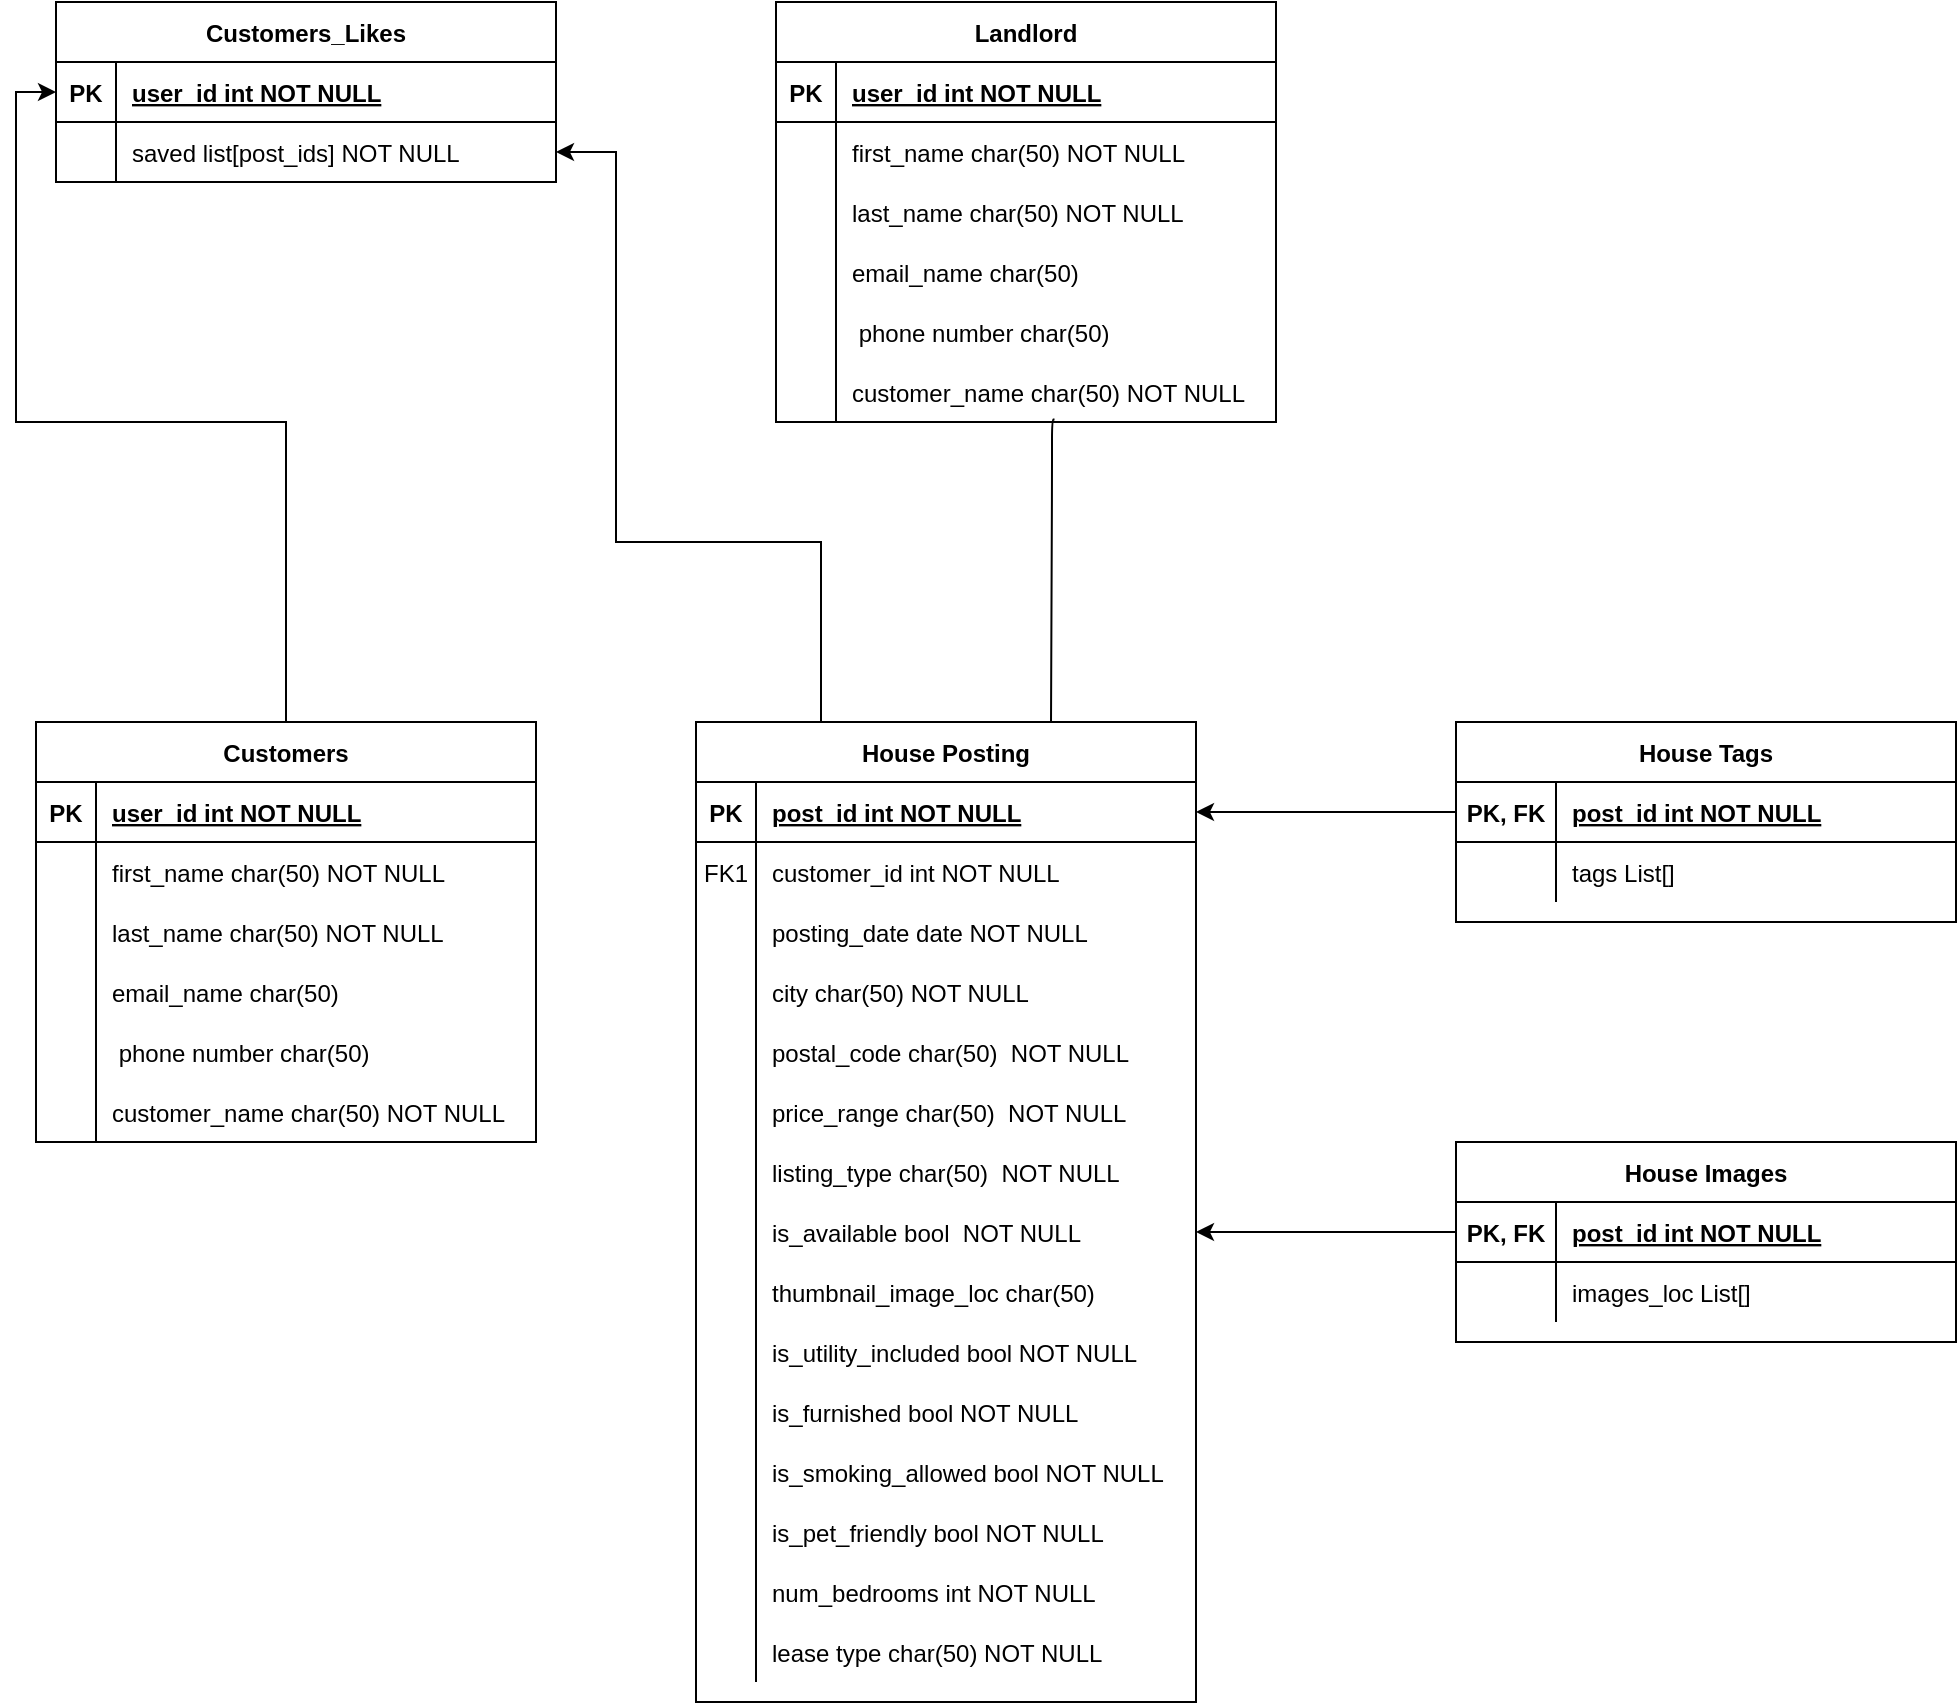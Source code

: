 <mxfile version="23.0.2" type="github">
  <diagram name="Page-1" id="91Y762dhvRGXg6q_JU9T">
    <mxGraphModel dx="1050" dy="1722" grid="1" gridSize="10" guides="1" tooltips="1" connect="1" arrows="1" fold="1" page="1" pageScale="1" pageWidth="850" pageHeight="1100" math="0" shadow="0">
      <root>
        <mxCell id="0" />
        <mxCell id="1" parent="0" />
        <mxCell id="30xt69puY0wJBFLztkAA-1" value="" style="endArrow=none;startArrow=none;endFill=0;startFill=0;exitX=0.557;exitY=0.96;exitDx=0;exitDy=0;exitPerimeter=0;entryX=0.71;entryY=0.003;entryDx=0;entryDy=0;entryPerimeter=0;edgeStyle=orthogonalEdgeStyle;" edge="1" parent="1" source="30xt69puY0wJBFLztkAA-85" target="30xt69puY0wJBFLztkAA-3">
          <mxGeometry width="100" height="100" relative="1" as="geometry">
            <mxPoint x="340" y="720" as="sourcePoint" />
            <mxPoint x="440" y="620" as="targetPoint" />
            <Array as="points">
              <mxPoint x="628" y="-1" />
              <mxPoint x="628" y="60" />
            </Array>
          </mxGeometry>
        </mxCell>
        <mxCell id="30xt69puY0wJBFLztkAA-2" style="edgeStyle=orthogonalEdgeStyle;rounded=0;orthogonalLoop=1;jettySize=auto;html=1;exitX=0.25;exitY=0;exitDx=0;exitDy=0;" edge="1" parent="1" source="30xt69puY0wJBFLztkAA-3" target="30xt69puY0wJBFLztkAA-108">
          <mxGeometry relative="1" as="geometry">
            <Array as="points">
              <mxPoint x="513" y="30" />
              <mxPoint x="410" y="30" />
              <mxPoint x="410" y="-165" />
            </Array>
          </mxGeometry>
        </mxCell>
        <mxCell id="30xt69puY0wJBFLztkAA-3" value="House Posting" style="shape=table;startSize=30;container=1;collapsible=1;childLayout=tableLayout;fixedRows=1;rowLines=0;fontStyle=1;align=center;resizeLast=1;" vertex="1" parent="1">
          <mxGeometry x="450" y="120" width="250" height="490" as="geometry" />
        </mxCell>
        <mxCell id="30xt69puY0wJBFLztkAA-4" value="" style="shape=partialRectangle;collapsible=0;dropTarget=0;pointerEvents=0;fillColor=none;points=[[0,0.5],[1,0.5]];portConstraint=eastwest;top=0;left=0;right=0;bottom=1;" vertex="1" parent="30xt69puY0wJBFLztkAA-3">
          <mxGeometry y="30" width="250" height="30" as="geometry" />
        </mxCell>
        <mxCell id="30xt69puY0wJBFLztkAA-5" value="PK" style="shape=partialRectangle;overflow=hidden;connectable=0;fillColor=none;top=0;left=0;bottom=0;right=0;fontStyle=1;" vertex="1" parent="30xt69puY0wJBFLztkAA-4">
          <mxGeometry width="30" height="30" as="geometry">
            <mxRectangle width="30" height="30" as="alternateBounds" />
          </mxGeometry>
        </mxCell>
        <mxCell id="30xt69puY0wJBFLztkAA-6" value="post_id int NOT NULL " style="shape=partialRectangle;overflow=hidden;connectable=0;fillColor=none;top=0;left=0;bottom=0;right=0;align=left;spacingLeft=6;fontStyle=5;" vertex="1" parent="30xt69puY0wJBFLztkAA-4">
          <mxGeometry x="30" width="220" height="30" as="geometry">
            <mxRectangle width="220" height="30" as="alternateBounds" />
          </mxGeometry>
        </mxCell>
        <mxCell id="30xt69puY0wJBFLztkAA-7" value="" style="shape=partialRectangle;collapsible=0;dropTarget=0;pointerEvents=0;fillColor=none;points=[[0,0.5],[1,0.5]];portConstraint=eastwest;top=0;left=0;right=0;bottom=0;" vertex="1" parent="30xt69puY0wJBFLztkAA-3">
          <mxGeometry y="60" width="250" height="30" as="geometry" />
        </mxCell>
        <mxCell id="30xt69puY0wJBFLztkAA-8" value="FK1" style="shape=partialRectangle;overflow=hidden;connectable=0;fillColor=none;top=0;left=0;bottom=0;right=0;" vertex="1" parent="30xt69puY0wJBFLztkAA-7">
          <mxGeometry width="30" height="30" as="geometry">
            <mxRectangle width="30" height="30" as="alternateBounds" />
          </mxGeometry>
        </mxCell>
        <mxCell id="30xt69puY0wJBFLztkAA-9" value="customer_id int NOT NULL" style="shape=partialRectangle;overflow=hidden;connectable=0;fillColor=none;top=0;left=0;bottom=0;right=0;align=left;spacingLeft=6;" vertex="1" parent="30xt69puY0wJBFLztkAA-7">
          <mxGeometry x="30" width="220" height="30" as="geometry">
            <mxRectangle width="220" height="30" as="alternateBounds" />
          </mxGeometry>
        </mxCell>
        <mxCell id="30xt69puY0wJBFLztkAA-10" value="" style="shape=partialRectangle;collapsible=0;dropTarget=0;pointerEvents=0;fillColor=none;points=[[0,0.5],[1,0.5]];portConstraint=eastwest;top=0;left=0;right=0;bottom=0;" vertex="1" parent="30xt69puY0wJBFLztkAA-3">
          <mxGeometry y="90" width="250" height="30" as="geometry" />
        </mxCell>
        <mxCell id="30xt69puY0wJBFLztkAA-11" value="" style="shape=partialRectangle;overflow=hidden;connectable=0;fillColor=none;top=0;left=0;bottom=0;right=0;" vertex="1" parent="30xt69puY0wJBFLztkAA-10">
          <mxGeometry width="30" height="30" as="geometry">
            <mxRectangle width="30" height="30" as="alternateBounds" />
          </mxGeometry>
        </mxCell>
        <mxCell id="30xt69puY0wJBFLztkAA-12" value="posting_date date NOT NULL" style="shape=partialRectangle;overflow=hidden;connectable=0;fillColor=none;top=0;left=0;bottom=0;right=0;align=left;spacingLeft=6;" vertex="1" parent="30xt69puY0wJBFLztkAA-10">
          <mxGeometry x="30" width="220" height="30" as="geometry">
            <mxRectangle width="220" height="30" as="alternateBounds" />
          </mxGeometry>
        </mxCell>
        <mxCell id="30xt69puY0wJBFLztkAA-13" value="" style="shape=partialRectangle;collapsible=0;dropTarget=0;pointerEvents=0;fillColor=none;points=[[0,0.5],[1,0.5]];portConstraint=eastwest;top=0;left=0;right=0;bottom=0;" vertex="1" parent="30xt69puY0wJBFLztkAA-3">
          <mxGeometry y="120" width="250" height="30" as="geometry" />
        </mxCell>
        <mxCell id="30xt69puY0wJBFLztkAA-14" value="" style="shape=partialRectangle;overflow=hidden;connectable=0;fillColor=none;top=0;left=0;bottom=0;right=0;" vertex="1" parent="30xt69puY0wJBFLztkAA-13">
          <mxGeometry width="30" height="30" as="geometry">
            <mxRectangle width="30" height="30" as="alternateBounds" />
          </mxGeometry>
        </mxCell>
        <mxCell id="30xt69puY0wJBFLztkAA-15" value="city char(50) NOT NULL" style="shape=partialRectangle;overflow=hidden;connectable=0;fillColor=none;top=0;left=0;bottom=0;right=0;align=left;spacingLeft=6;" vertex="1" parent="30xt69puY0wJBFLztkAA-13">
          <mxGeometry x="30" width="220" height="30" as="geometry">
            <mxRectangle width="220" height="30" as="alternateBounds" />
          </mxGeometry>
        </mxCell>
        <mxCell id="30xt69puY0wJBFLztkAA-16" value="" style="shape=partialRectangle;collapsible=0;dropTarget=0;pointerEvents=0;fillColor=none;points=[[0,0.5],[1,0.5]];portConstraint=eastwest;top=0;left=0;right=0;bottom=0;" vertex="1" parent="30xt69puY0wJBFLztkAA-3">
          <mxGeometry y="150" width="250" height="30" as="geometry" />
        </mxCell>
        <mxCell id="30xt69puY0wJBFLztkAA-17" value="" style="shape=partialRectangle;overflow=hidden;connectable=0;fillColor=none;top=0;left=0;bottom=0;right=0;" vertex="1" parent="30xt69puY0wJBFLztkAA-16">
          <mxGeometry width="30" height="30" as="geometry">
            <mxRectangle width="30" height="30" as="alternateBounds" />
          </mxGeometry>
        </mxCell>
        <mxCell id="30xt69puY0wJBFLztkAA-18" value="postal_code char(50)  NOT NULL" style="shape=partialRectangle;overflow=hidden;connectable=0;fillColor=none;top=0;left=0;bottom=0;right=0;align=left;spacingLeft=6;" vertex="1" parent="30xt69puY0wJBFLztkAA-16">
          <mxGeometry x="30" width="220" height="30" as="geometry">
            <mxRectangle width="220" height="30" as="alternateBounds" />
          </mxGeometry>
        </mxCell>
        <mxCell id="30xt69puY0wJBFLztkAA-19" value="" style="shape=partialRectangle;collapsible=0;dropTarget=0;pointerEvents=0;fillColor=none;points=[[0,0.5],[1,0.5]];portConstraint=eastwest;top=0;left=0;right=0;bottom=0;" vertex="1" parent="30xt69puY0wJBFLztkAA-3">
          <mxGeometry y="180" width="250" height="30" as="geometry" />
        </mxCell>
        <mxCell id="30xt69puY0wJBFLztkAA-20" value="" style="shape=partialRectangle;overflow=hidden;connectable=0;fillColor=none;top=0;left=0;bottom=0;right=0;" vertex="1" parent="30xt69puY0wJBFLztkAA-19">
          <mxGeometry width="30" height="30" as="geometry">
            <mxRectangle width="30" height="30" as="alternateBounds" />
          </mxGeometry>
        </mxCell>
        <mxCell id="30xt69puY0wJBFLztkAA-21" value="price_range char(50)  NOT NULL" style="shape=partialRectangle;overflow=hidden;connectable=0;fillColor=none;top=0;left=0;bottom=0;right=0;align=left;spacingLeft=6;" vertex="1" parent="30xt69puY0wJBFLztkAA-19">
          <mxGeometry x="30" width="220" height="30" as="geometry">
            <mxRectangle width="220" height="30" as="alternateBounds" />
          </mxGeometry>
        </mxCell>
        <mxCell id="30xt69puY0wJBFLztkAA-22" value="" style="shape=partialRectangle;collapsible=0;dropTarget=0;pointerEvents=0;fillColor=none;points=[[0,0.5],[1,0.5]];portConstraint=eastwest;top=0;left=0;right=0;bottom=0;" vertex="1" parent="30xt69puY0wJBFLztkAA-3">
          <mxGeometry y="210" width="250" height="30" as="geometry" />
        </mxCell>
        <mxCell id="30xt69puY0wJBFLztkAA-23" value="" style="shape=partialRectangle;overflow=hidden;connectable=0;fillColor=none;top=0;left=0;bottom=0;right=0;" vertex="1" parent="30xt69puY0wJBFLztkAA-22">
          <mxGeometry width="30" height="30" as="geometry">
            <mxRectangle width="30" height="30" as="alternateBounds" />
          </mxGeometry>
        </mxCell>
        <mxCell id="30xt69puY0wJBFLztkAA-24" value="listing_type char(50)  NOT NULL" style="shape=partialRectangle;overflow=hidden;connectable=0;fillColor=none;top=0;left=0;bottom=0;right=0;align=left;spacingLeft=6;" vertex="1" parent="30xt69puY0wJBFLztkAA-22">
          <mxGeometry x="30" width="220" height="30" as="geometry">
            <mxRectangle width="220" height="30" as="alternateBounds" />
          </mxGeometry>
        </mxCell>
        <mxCell id="30xt69puY0wJBFLztkAA-25" value="" style="shape=partialRectangle;collapsible=0;dropTarget=0;pointerEvents=0;fillColor=none;points=[[0,0.5],[1,0.5]];portConstraint=eastwest;top=0;left=0;right=0;bottom=0;" vertex="1" parent="30xt69puY0wJBFLztkAA-3">
          <mxGeometry y="240" width="250" height="30" as="geometry" />
        </mxCell>
        <mxCell id="30xt69puY0wJBFLztkAA-26" value="" style="shape=partialRectangle;overflow=hidden;connectable=0;fillColor=none;top=0;left=0;bottom=0;right=0;" vertex="1" parent="30xt69puY0wJBFLztkAA-25">
          <mxGeometry width="30" height="30" as="geometry">
            <mxRectangle width="30" height="30" as="alternateBounds" />
          </mxGeometry>
        </mxCell>
        <mxCell id="30xt69puY0wJBFLztkAA-27" value="is_available bool  NOT NULL" style="shape=partialRectangle;overflow=hidden;connectable=0;fillColor=none;top=0;left=0;bottom=0;right=0;align=left;spacingLeft=6;" vertex="1" parent="30xt69puY0wJBFLztkAA-25">
          <mxGeometry x="30" width="220" height="30" as="geometry">
            <mxRectangle width="220" height="30" as="alternateBounds" />
          </mxGeometry>
        </mxCell>
        <mxCell id="30xt69puY0wJBFLztkAA-28" value="" style="shape=partialRectangle;collapsible=0;dropTarget=0;pointerEvents=0;fillColor=none;points=[[0,0.5],[1,0.5]];portConstraint=eastwest;top=0;left=0;right=0;bottom=0;" vertex="1" parent="30xt69puY0wJBFLztkAA-3">
          <mxGeometry y="270" width="250" height="30" as="geometry" />
        </mxCell>
        <mxCell id="30xt69puY0wJBFLztkAA-29" value="" style="shape=partialRectangle;overflow=hidden;connectable=0;fillColor=none;top=0;left=0;bottom=0;right=0;" vertex="1" parent="30xt69puY0wJBFLztkAA-28">
          <mxGeometry width="30" height="30" as="geometry">
            <mxRectangle width="30" height="30" as="alternateBounds" />
          </mxGeometry>
        </mxCell>
        <mxCell id="30xt69puY0wJBFLztkAA-30" value="thumbnail_image_loc char(50) " style="shape=partialRectangle;overflow=hidden;connectable=0;fillColor=none;top=0;left=0;bottom=0;right=0;align=left;spacingLeft=6;" vertex="1" parent="30xt69puY0wJBFLztkAA-28">
          <mxGeometry x="30" width="220" height="30" as="geometry">
            <mxRectangle width="220" height="30" as="alternateBounds" />
          </mxGeometry>
        </mxCell>
        <mxCell id="30xt69puY0wJBFLztkAA-31" value="" style="shape=partialRectangle;collapsible=0;dropTarget=0;pointerEvents=0;fillColor=none;points=[[0,0.5],[1,0.5]];portConstraint=eastwest;top=0;left=0;right=0;bottom=0;" vertex="1" parent="30xt69puY0wJBFLztkAA-3">
          <mxGeometry y="300" width="250" height="30" as="geometry" />
        </mxCell>
        <mxCell id="30xt69puY0wJBFLztkAA-32" value="" style="shape=partialRectangle;overflow=hidden;connectable=0;fillColor=none;top=0;left=0;bottom=0;right=0;" vertex="1" parent="30xt69puY0wJBFLztkAA-31">
          <mxGeometry width="30" height="30" as="geometry">
            <mxRectangle width="30" height="30" as="alternateBounds" />
          </mxGeometry>
        </mxCell>
        <mxCell id="30xt69puY0wJBFLztkAA-33" value="is_utility_included bool NOT NULL" style="shape=partialRectangle;overflow=hidden;connectable=0;fillColor=none;top=0;left=0;bottom=0;right=0;align=left;spacingLeft=6;" vertex="1" parent="30xt69puY0wJBFLztkAA-31">
          <mxGeometry x="30" width="220" height="30" as="geometry">
            <mxRectangle width="220" height="30" as="alternateBounds" />
          </mxGeometry>
        </mxCell>
        <mxCell id="30xt69puY0wJBFLztkAA-34" value="" style="shape=partialRectangle;collapsible=0;dropTarget=0;pointerEvents=0;fillColor=none;points=[[0,0.5],[1,0.5]];portConstraint=eastwest;top=0;left=0;right=0;bottom=0;" vertex="1" parent="30xt69puY0wJBFLztkAA-3">
          <mxGeometry y="330" width="250" height="30" as="geometry" />
        </mxCell>
        <mxCell id="30xt69puY0wJBFLztkAA-35" value="" style="shape=partialRectangle;overflow=hidden;connectable=0;fillColor=none;top=0;left=0;bottom=0;right=0;" vertex="1" parent="30xt69puY0wJBFLztkAA-34">
          <mxGeometry width="30" height="30" as="geometry">
            <mxRectangle width="30" height="30" as="alternateBounds" />
          </mxGeometry>
        </mxCell>
        <mxCell id="30xt69puY0wJBFLztkAA-36" value="is_furnished bool NOT NULL" style="shape=partialRectangle;overflow=hidden;connectable=0;fillColor=none;top=0;left=0;bottom=0;right=0;align=left;spacingLeft=6;" vertex="1" parent="30xt69puY0wJBFLztkAA-34">
          <mxGeometry x="30" width="220" height="30" as="geometry">
            <mxRectangle width="220" height="30" as="alternateBounds" />
          </mxGeometry>
        </mxCell>
        <mxCell id="30xt69puY0wJBFLztkAA-37" value="" style="shape=partialRectangle;collapsible=0;dropTarget=0;pointerEvents=0;fillColor=none;points=[[0,0.5],[1,0.5]];portConstraint=eastwest;top=0;left=0;right=0;bottom=0;" vertex="1" parent="30xt69puY0wJBFLztkAA-3">
          <mxGeometry y="360" width="250" height="30" as="geometry" />
        </mxCell>
        <mxCell id="30xt69puY0wJBFLztkAA-38" value="" style="shape=partialRectangle;overflow=hidden;connectable=0;fillColor=none;top=0;left=0;bottom=0;right=0;" vertex="1" parent="30xt69puY0wJBFLztkAA-37">
          <mxGeometry width="30" height="30" as="geometry">
            <mxRectangle width="30" height="30" as="alternateBounds" />
          </mxGeometry>
        </mxCell>
        <mxCell id="30xt69puY0wJBFLztkAA-39" value="is_smoking_allowed bool NOT NULL" style="shape=partialRectangle;overflow=hidden;connectable=0;fillColor=none;top=0;left=0;bottom=0;right=0;align=left;spacingLeft=6;" vertex="1" parent="30xt69puY0wJBFLztkAA-37">
          <mxGeometry x="30" width="220" height="30" as="geometry">
            <mxRectangle width="220" height="30" as="alternateBounds" />
          </mxGeometry>
        </mxCell>
        <mxCell id="30xt69puY0wJBFLztkAA-40" value="" style="shape=partialRectangle;collapsible=0;dropTarget=0;pointerEvents=0;fillColor=none;points=[[0,0.5],[1,0.5]];portConstraint=eastwest;top=0;left=0;right=0;bottom=0;" vertex="1" parent="30xt69puY0wJBFLztkAA-3">
          <mxGeometry y="390" width="250" height="30" as="geometry" />
        </mxCell>
        <mxCell id="30xt69puY0wJBFLztkAA-41" value="" style="shape=partialRectangle;overflow=hidden;connectable=0;fillColor=none;top=0;left=0;bottom=0;right=0;" vertex="1" parent="30xt69puY0wJBFLztkAA-40">
          <mxGeometry width="30" height="30" as="geometry">
            <mxRectangle width="30" height="30" as="alternateBounds" />
          </mxGeometry>
        </mxCell>
        <mxCell id="30xt69puY0wJBFLztkAA-42" value="is_pet_friendly bool NOT NULL" style="shape=partialRectangle;overflow=hidden;connectable=0;fillColor=none;top=0;left=0;bottom=0;right=0;align=left;spacingLeft=6;" vertex="1" parent="30xt69puY0wJBFLztkAA-40">
          <mxGeometry x="30" width="220" height="30" as="geometry">
            <mxRectangle width="220" height="30" as="alternateBounds" />
          </mxGeometry>
        </mxCell>
        <mxCell id="30xt69puY0wJBFLztkAA-43" value="" style="shape=partialRectangle;collapsible=0;dropTarget=0;pointerEvents=0;fillColor=none;points=[[0,0.5],[1,0.5]];portConstraint=eastwest;top=0;left=0;right=0;bottom=0;" vertex="1" parent="30xt69puY0wJBFLztkAA-3">
          <mxGeometry y="420" width="250" height="30" as="geometry" />
        </mxCell>
        <mxCell id="30xt69puY0wJBFLztkAA-44" value="" style="shape=partialRectangle;overflow=hidden;connectable=0;fillColor=none;top=0;left=0;bottom=0;right=0;" vertex="1" parent="30xt69puY0wJBFLztkAA-43">
          <mxGeometry width="30" height="30" as="geometry">
            <mxRectangle width="30" height="30" as="alternateBounds" />
          </mxGeometry>
        </mxCell>
        <mxCell id="30xt69puY0wJBFLztkAA-45" value="num_bedrooms int NOT NULL" style="shape=partialRectangle;overflow=hidden;connectable=0;fillColor=none;top=0;left=0;bottom=0;right=0;align=left;spacingLeft=6;" vertex="1" parent="30xt69puY0wJBFLztkAA-43">
          <mxGeometry x="30" width="220" height="30" as="geometry">
            <mxRectangle width="220" height="30" as="alternateBounds" />
          </mxGeometry>
        </mxCell>
        <mxCell id="30xt69puY0wJBFLztkAA-46" value="" style="shape=partialRectangle;collapsible=0;dropTarget=0;pointerEvents=0;fillColor=none;points=[[0,0.5],[1,0.5]];portConstraint=eastwest;top=0;left=0;right=0;bottom=0;" vertex="1" parent="30xt69puY0wJBFLztkAA-3">
          <mxGeometry y="450" width="250" height="30" as="geometry" />
        </mxCell>
        <mxCell id="30xt69puY0wJBFLztkAA-47" value="" style="shape=partialRectangle;overflow=hidden;connectable=0;fillColor=none;top=0;left=0;bottom=0;right=0;" vertex="1" parent="30xt69puY0wJBFLztkAA-46">
          <mxGeometry width="30" height="30" as="geometry">
            <mxRectangle width="30" height="30" as="alternateBounds" />
          </mxGeometry>
        </mxCell>
        <mxCell id="30xt69puY0wJBFLztkAA-48" value="lease type char(50) NOT NULL" style="shape=partialRectangle;overflow=hidden;connectable=0;fillColor=none;top=0;left=0;bottom=0;right=0;align=left;spacingLeft=6;" vertex="1" parent="30xt69puY0wJBFLztkAA-46">
          <mxGeometry x="30" width="220" height="30" as="geometry">
            <mxRectangle width="220" height="30" as="alternateBounds" />
          </mxGeometry>
        </mxCell>
        <mxCell id="30xt69puY0wJBFLztkAA-49" style="edgeStyle=orthogonalEdgeStyle;rounded=0;orthogonalLoop=1;jettySize=auto;html=1;exitX=0.5;exitY=0;exitDx=0;exitDy=0;entryX=0;entryY=0.5;entryDx=0;entryDy=0;" edge="1" parent="1" source="30xt69puY0wJBFLztkAA-50" target="30xt69puY0wJBFLztkAA-105">
          <mxGeometry relative="1" as="geometry" />
        </mxCell>
        <mxCell id="30xt69puY0wJBFLztkAA-50" value="Customers" style="shape=table;startSize=30;container=1;collapsible=1;childLayout=tableLayout;fixedRows=1;rowLines=0;fontStyle=1;align=center;resizeLast=1;" vertex="1" parent="1">
          <mxGeometry x="120" y="120" width="250" height="210" as="geometry" />
        </mxCell>
        <mxCell id="30xt69puY0wJBFLztkAA-51" value="" style="shape=partialRectangle;collapsible=0;dropTarget=0;pointerEvents=0;fillColor=none;points=[[0,0.5],[1,0.5]];portConstraint=eastwest;top=0;left=0;right=0;bottom=1;" vertex="1" parent="30xt69puY0wJBFLztkAA-50">
          <mxGeometry y="30" width="250" height="30" as="geometry" />
        </mxCell>
        <mxCell id="30xt69puY0wJBFLztkAA-52" value="PK" style="shape=partialRectangle;overflow=hidden;connectable=0;fillColor=none;top=0;left=0;bottom=0;right=0;fontStyle=1;" vertex="1" parent="30xt69puY0wJBFLztkAA-51">
          <mxGeometry width="30" height="30" as="geometry">
            <mxRectangle width="30" height="30" as="alternateBounds" />
          </mxGeometry>
        </mxCell>
        <mxCell id="30xt69puY0wJBFLztkAA-53" value="user_id int NOT NULL " style="shape=partialRectangle;overflow=hidden;connectable=0;fillColor=none;top=0;left=0;bottom=0;right=0;align=left;spacingLeft=6;fontStyle=5;" vertex="1" parent="30xt69puY0wJBFLztkAA-51">
          <mxGeometry x="30" width="220" height="30" as="geometry">
            <mxRectangle width="220" height="30" as="alternateBounds" />
          </mxGeometry>
        </mxCell>
        <mxCell id="30xt69puY0wJBFLztkAA-54" value="" style="shape=partialRectangle;collapsible=0;dropTarget=0;pointerEvents=0;fillColor=none;points=[[0,0.5],[1,0.5]];portConstraint=eastwest;top=0;left=0;right=0;bottom=0;" vertex="1" parent="30xt69puY0wJBFLztkAA-50">
          <mxGeometry y="60" width="250" height="30" as="geometry" />
        </mxCell>
        <mxCell id="30xt69puY0wJBFLztkAA-55" value="" style="shape=partialRectangle;overflow=hidden;connectable=0;fillColor=none;top=0;left=0;bottom=0;right=0;" vertex="1" parent="30xt69puY0wJBFLztkAA-54">
          <mxGeometry width="30" height="30" as="geometry">
            <mxRectangle width="30" height="30" as="alternateBounds" />
          </mxGeometry>
        </mxCell>
        <mxCell id="30xt69puY0wJBFLztkAA-56" value="first_name char(50) NOT NULL" style="shape=partialRectangle;overflow=hidden;connectable=0;fillColor=none;top=0;left=0;bottom=0;right=0;align=left;spacingLeft=6;" vertex="1" parent="30xt69puY0wJBFLztkAA-54">
          <mxGeometry x="30" width="220" height="30" as="geometry">
            <mxRectangle width="220" height="30" as="alternateBounds" />
          </mxGeometry>
        </mxCell>
        <mxCell id="30xt69puY0wJBFLztkAA-57" value="" style="shape=partialRectangle;collapsible=0;dropTarget=0;pointerEvents=0;fillColor=none;points=[[0,0.5],[1,0.5]];portConstraint=eastwest;top=0;left=0;right=0;bottom=0;" vertex="1" parent="30xt69puY0wJBFLztkAA-50">
          <mxGeometry y="90" width="250" height="30" as="geometry" />
        </mxCell>
        <mxCell id="30xt69puY0wJBFLztkAA-58" value="" style="shape=partialRectangle;overflow=hidden;connectable=0;fillColor=none;top=0;left=0;bottom=0;right=0;" vertex="1" parent="30xt69puY0wJBFLztkAA-57">
          <mxGeometry width="30" height="30" as="geometry">
            <mxRectangle width="30" height="30" as="alternateBounds" />
          </mxGeometry>
        </mxCell>
        <mxCell id="30xt69puY0wJBFLztkAA-59" value="last_name char(50) NOT NULL" style="shape=partialRectangle;overflow=hidden;connectable=0;fillColor=none;top=0;left=0;bottom=0;right=0;align=left;spacingLeft=6;" vertex="1" parent="30xt69puY0wJBFLztkAA-57">
          <mxGeometry x="30" width="220" height="30" as="geometry">
            <mxRectangle width="220" height="30" as="alternateBounds" />
          </mxGeometry>
        </mxCell>
        <mxCell id="30xt69puY0wJBFLztkAA-60" value="" style="shape=partialRectangle;collapsible=0;dropTarget=0;pointerEvents=0;fillColor=none;points=[[0,0.5],[1,0.5]];portConstraint=eastwest;top=0;left=0;right=0;bottom=0;" vertex="1" parent="30xt69puY0wJBFLztkAA-50">
          <mxGeometry y="120" width="250" height="30" as="geometry" />
        </mxCell>
        <mxCell id="30xt69puY0wJBFLztkAA-61" value="" style="shape=partialRectangle;overflow=hidden;connectable=0;fillColor=none;top=0;left=0;bottom=0;right=0;" vertex="1" parent="30xt69puY0wJBFLztkAA-60">
          <mxGeometry width="30" height="30" as="geometry">
            <mxRectangle width="30" height="30" as="alternateBounds" />
          </mxGeometry>
        </mxCell>
        <mxCell id="30xt69puY0wJBFLztkAA-62" value="email_name char(50) " style="shape=partialRectangle;overflow=hidden;connectable=0;fillColor=none;top=0;left=0;bottom=0;right=0;align=left;spacingLeft=6;" vertex="1" parent="30xt69puY0wJBFLztkAA-60">
          <mxGeometry x="30" width="220" height="30" as="geometry">
            <mxRectangle width="220" height="30" as="alternateBounds" />
          </mxGeometry>
        </mxCell>
        <mxCell id="30xt69puY0wJBFLztkAA-63" value="" style="shape=partialRectangle;collapsible=0;dropTarget=0;pointerEvents=0;fillColor=none;points=[[0,0.5],[1,0.5]];portConstraint=eastwest;top=0;left=0;right=0;bottom=0;" vertex="1" parent="30xt69puY0wJBFLztkAA-50">
          <mxGeometry y="150" width="250" height="30" as="geometry" />
        </mxCell>
        <mxCell id="30xt69puY0wJBFLztkAA-64" value="" style="shape=partialRectangle;overflow=hidden;connectable=0;fillColor=none;top=0;left=0;bottom=0;right=0;" vertex="1" parent="30xt69puY0wJBFLztkAA-63">
          <mxGeometry width="30" height="30" as="geometry">
            <mxRectangle width="30" height="30" as="alternateBounds" />
          </mxGeometry>
        </mxCell>
        <mxCell id="30xt69puY0wJBFLztkAA-65" value=" phone number char(50) " style="shape=partialRectangle;overflow=hidden;connectable=0;fillColor=none;top=0;left=0;bottom=0;right=0;align=left;spacingLeft=6;" vertex="1" parent="30xt69puY0wJBFLztkAA-63">
          <mxGeometry x="30" width="220" height="30" as="geometry">
            <mxRectangle width="220" height="30" as="alternateBounds" />
          </mxGeometry>
        </mxCell>
        <mxCell id="30xt69puY0wJBFLztkAA-66" value="" style="shape=partialRectangle;collapsible=0;dropTarget=0;pointerEvents=0;fillColor=none;points=[[0,0.5],[1,0.5]];portConstraint=eastwest;top=0;left=0;right=0;bottom=0;" vertex="1" parent="30xt69puY0wJBFLztkAA-50">
          <mxGeometry y="180" width="250" height="30" as="geometry" />
        </mxCell>
        <mxCell id="30xt69puY0wJBFLztkAA-67" value="" style="shape=partialRectangle;overflow=hidden;connectable=0;fillColor=none;top=0;left=0;bottom=0;right=0;" vertex="1" parent="30xt69puY0wJBFLztkAA-66">
          <mxGeometry width="30" height="30" as="geometry">
            <mxRectangle width="30" height="30" as="alternateBounds" />
          </mxGeometry>
        </mxCell>
        <mxCell id="30xt69puY0wJBFLztkAA-68" value="customer_name char(50) NOT NULL" style="shape=partialRectangle;overflow=hidden;connectable=0;fillColor=none;top=0;left=0;bottom=0;right=0;align=left;spacingLeft=6;" vertex="1" parent="30xt69puY0wJBFLztkAA-66">
          <mxGeometry x="30" width="220" height="30" as="geometry">
            <mxRectangle width="220" height="30" as="alternateBounds" />
          </mxGeometry>
        </mxCell>
        <mxCell id="30xt69puY0wJBFLztkAA-69" value="Landlord" style="shape=table;startSize=30;container=1;collapsible=1;childLayout=tableLayout;fixedRows=1;rowLines=0;fontStyle=1;align=center;resizeLast=1;" vertex="1" parent="1">
          <mxGeometry x="490" y="-240" width="250" height="210" as="geometry" />
        </mxCell>
        <mxCell id="30xt69puY0wJBFLztkAA-70" value="" style="shape=partialRectangle;collapsible=0;dropTarget=0;pointerEvents=0;fillColor=none;points=[[0,0.5],[1,0.5]];portConstraint=eastwest;top=0;left=0;right=0;bottom=1;" vertex="1" parent="30xt69puY0wJBFLztkAA-69">
          <mxGeometry y="30" width="250" height="30" as="geometry" />
        </mxCell>
        <mxCell id="30xt69puY0wJBFLztkAA-71" value="PK" style="shape=partialRectangle;overflow=hidden;connectable=0;fillColor=none;top=0;left=0;bottom=0;right=0;fontStyle=1;" vertex="1" parent="30xt69puY0wJBFLztkAA-70">
          <mxGeometry width="30" height="30" as="geometry">
            <mxRectangle width="30" height="30" as="alternateBounds" />
          </mxGeometry>
        </mxCell>
        <mxCell id="30xt69puY0wJBFLztkAA-72" value="user_id int NOT NULL " style="shape=partialRectangle;overflow=hidden;connectable=0;fillColor=none;top=0;left=0;bottom=0;right=0;align=left;spacingLeft=6;fontStyle=5;" vertex="1" parent="30xt69puY0wJBFLztkAA-70">
          <mxGeometry x="30" width="220" height="30" as="geometry">
            <mxRectangle width="220" height="30" as="alternateBounds" />
          </mxGeometry>
        </mxCell>
        <mxCell id="30xt69puY0wJBFLztkAA-73" value="" style="shape=partialRectangle;collapsible=0;dropTarget=0;pointerEvents=0;fillColor=none;points=[[0,0.5],[1,0.5]];portConstraint=eastwest;top=0;left=0;right=0;bottom=0;" vertex="1" parent="30xt69puY0wJBFLztkAA-69">
          <mxGeometry y="60" width="250" height="30" as="geometry" />
        </mxCell>
        <mxCell id="30xt69puY0wJBFLztkAA-74" value="" style="shape=partialRectangle;overflow=hidden;connectable=0;fillColor=none;top=0;left=0;bottom=0;right=0;" vertex="1" parent="30xt69puY0wJBFLztkAA-73">
          <mxGeometry width="30" height="30" as="geometry">
            <mxRectangle width="30" height="30" as="alternateBounds" />
          </mxGeometry>
        </mxCell>
        <mxCell id="30xt69puY0wJBFLztkAA-75" value="first_name char(50) NOT NULL" style="shape=partialRectangle;overflow=hidden;connectable=0;fillColor=none;top=0;left=0;bottom=0;right=0;align=left;spacingLeft=6;" vertex="1" parent="30xt69puY0wJBFLztkAA-73">
          <mxGeometry x="30" width="220" height="30" as="geometry">
            <mxRectangle width="220" height="30" as="alternateBounds" />
          </mxGeometry>
        </mxCell>
        <mxCell id="30xt69puY0wJBFLztkAA-76" value="" style="shape=partialRectangle;collapsible=0;dropTarget=0;pointerEvents=0;fillColor=none;points=[[0,0.5],[1,0.5]];portConstraint=eastwest;top=0;left=0;right=0;bottom=0;" vertex="1" parent="30xt69puY0wJBFLztkAA-69">
          <mxGeometry y="90" width="250" height="30" as="geometry" />
        </mxCell>
        <mxCell id="30xt69puY0wJBFLztkAA-77" value="" style="shape=partialRectangle;overflow=hidden;connectable=0;fillColor=none;top=0;left=0;bottom=0;right=0;" vertex="1" parent="30xt69puY0wJBFLztkAA-76">
          <mxGeometry width="30" height="30" as="geometry">
            <mxRectangle width="30" height="30" as="alternateBounds" />
          </mxGeometry>
        </mxCell>
        <mxCell id="30xt69puY0wJBFLztkAA-78" value="last_name char(50) NOT NULL" style="shape=partialRectangle;overflow=hidden;connectable=0;fillColor=none;top=0;left=0;bottom=0;right=0;align=left;spacingLeft=6;" vertex="1" parent="30xt69puY0wJBFLztkAA-76">
          <mxGeometry x="30" width="220" height="30" as="geometry">
            <mxRectangle width="220" height="30" as="alternateBounds" />
          </mxGeometry>
        </mxCell>
        <mxCell id="30xt69puY0wJBFLztkAA-79" value="" style="shape=partialRectangle;collapsible=0;dropTarget=0;pointerEvents=0;fillColor=none;points=[[0,0.5],[1,0.5]];portConstraint=eastwest;top=0;left=0;right=0;bottom=0;" vertex="1" parent="30xt69puY0wJBFLztkAA-69">
          <mxGeometry y="120" width="250" height="30" as="geometry" />
        </mxCell>
        <mxCell id="30xt69puY0wJBFLztkAA-80" value="" style="shape=partialRectangle;overflow=hidden;connectable=0;fillColor=none;top=0;left=0;bottom=0;right=0;" vertex="1" parent="30xt69puY0wJBFLztkAA-79">
          <mxGeometry width="30" height="30" as="geometry">
            <mxRectangle width="30" height="30" as="alternateBounds" />
          </mxGeometry>
        </mxCell>
        <mxCell id="30xt69puY0wJBFLztkAA-81" value="email_name char(50) " style="shape=partialRectangle;overflow=hidden;connectable=0;fillColor=none;top=0;left=0;bottom=0;right=0;align=left;spacingLeft=6;" vertex="1" parent="30xt69puY0wJBFLztkAA-79">
          <mxGeometry x="30" width="220" height="30" as="geometry">
            <mxRectangle width="220" height="30" as="alternateBounds" />
          </mxGeometry>
        </mxCell>
        <mxCell id="30xt69puY0wJBFLztkAA-82" value="" style="shape=partialRectangle;collapsible=0;dropTarget=0;pointerEvents=0;fillColor=none;points=[[0,0.5],[1,0.5]];portConstraint=eastwest;top=0;left=0;right=0;bottom=0;" vertex="1" parent="30xt69puY0wJBFLztkAA-69">
          <mxGeometry y="150" width="250" height="30" as="geometry" />
        </mxCell>
        <mxCell id="30xt69puY0wJBFLztkAA-83" value="" style="shape=partialRectangle;overflow=hidden;connectable=0;fillColor=none;top=0;left=0;bottom=0;right=0;" vertex="1" parent="30xt69puY0wJBFLztkAA-82">
          <mxGeometry width="30" height="30" as="geometry">
            <mxRectangle width="30" height="30" as="alternateBounds" />
          </mxGeometry>
        </mxCell>
        <mxCell id="30xt69puY0wJBFLztkAA-84" value=" phone number char(50) " style="shape=partialRectangle;overflow=hidden;connectable=0;fillColor=none;top=0;left=0;bottom=0;right=0;align=left;spacingLeft=6;" vertex="1" parent="30xt69puY0wJBFLztkAA-82">
          <mxGeometry x="30" width="220" height="30" as="geometry">
            <mxRectangle width="220" height="30" as="alternateBounds" />
          </mxGeometry>
        </mxCell>
        <mxCell id="30xt69puY0wJBFLztkAA-85" value="" style="shape=partialRectangle;collapsible=0;dropTarget=0;pointerEvents=0;fillColor=none;points=[[0,0.5],[1,0.5]];portConstraint=eastwest;top=0;left=0;right=0;bottom=0;" vertex="1" parent="30xt69puY0wJBFLztkAA-69">
          <mxGeometry y="180" width="250" height="30" as="geometry" />
        </mxCell>
        <mxCell id="30xt69puY0wJBFLztkAA-86" value="" style="shape=partialRectangle;overflow=hidden;connectable=0;fillColor=none;top=0;left=0;bottom=0;right=0;" vertex="1" parent="30xt69puY0wJBFLztkAA-85">
          <mxGeometry width="30" height="30" as="geometry">
            <mxRectangle width="30" height="30" as="alternateBounds" />
          </mxGeometry>
        </mxCell>
        <mxCell id="30xt69puY0wJBFLztkAA-87" value="customer_name char(50) NOT NULL" style="shape=partialRectangle;overflow=hidden;connectable=0;fillColor=none;top=0;left=0;bottom=0;right=0;align=left;spacingLeft=6;" vertex="1" parent="30xt69puY0wJBFLztkAA-85">
          <mxGeometry x="30" width="220" height="30" as="geometry">
            <mxRectangle width="220" height="30" as="alternateBounds" />
          </mxGeometry>
        </mxCell>
        <mxCell id="30xt69puY0wJBFLztkAA-88" value="House Tags" style="shape=table;startSize=30;container=1;collapsible=1;childLayout=tableLayout;fixedRows=1;rowLines=0;fontStyle=1;align=center;resizeLast=1;" vertex="1" parent="1">
          <mxGeometry x="830" y="120" width="250" height="100" as="geometry" />
        </mxCell>
        <mxCell id="30xt69puY0wJBFLztkAA-89" value="" style="shape=partialRectangle;collapsible=0;dropTarget=0;pointerEvents=0;fillColor=none;points=[[0,0.5],[1,0.5]];portConstraint=eastwest;top=0;left=0;right=0;bottom=1;" vertex="1" parent="30xt69puY0wJBFLztkAA-88">
          <mxGeometry y="30" width="250" height="30" as="geometry" />
        </mxCell>
        <mxCell id="30xt69puY0wJBFLztkAA-90" value="PK, FK" style="shape=partialRectangle;overflow=hidden;connectable=0;fillColor=none;top=0;left=0;bottom=0;right=0;fontStyle=1;" vertex="1" parent="30xt69puY0wJBFLztkAA-89">
          <mxGeometry width="50" height="30" as="geometry">
            <mxRectangle width="50" height="30" as="alternateBounds" />
          </mxGeometry>
        </mxCell>
        <mxCell id="30xt69puY0wJBFLztkAA-91" value="post_id int NOT NULL " style="shape=partialRectangle;overflow=hidden;connectable=0;fillColor=none;top=0;left=0;bottom=0;right=0;align=left;spacingLeft=6;fontStyle=5;" vertex="1" parent="30xt69puY0wJBFLztkAA-89">
          <mxGeometry x="50" width="200" height="30" as="geometry">
            <mxRectangle width="200" height="30" as="alternateBounds" />
          </mxGeometry>
        </mxCell>
        <mxCell id="30xt69puY0wJBFLztkAA-92" value="" style="shape=partialRectangle;collapsible=0;dropTarget=0;pointerEvents=0;fillColor=none;points=[[0,0.5],[1,0.5]];portConstraint=eastwest;top=0;left=0;right=0;bottom=0;" vertex="1" parent="30xt69puY0wJBFLztkAA-88">
          <mxGeometry y="60" width="250" height="30" as="geometry" />
        </mxCell>
        <mxCell id="30xt69puY0wJBFLztkAA-93" value="" style="shape=partialRectangle;overflow=hidden;connectable=0;fillColor=none;top=0;left=0;bottom=0;right=0;" vertex="1" parent="30xt69puY0wJBFLztkAA-92">
          <mxGeometry width="50" height="30" as="geometry">
            <mxRectangle width="50" height="30" as="alternateBounds" />
          </mxGeometry>
        </mxCell>
        <mxCell id="30xt69puY0wJBFLztkAA-94" value="tags List[] " style="shape=partialRectangle;overflow=hidden;connectable=0;fillColor=none;top=0;left=0;bottom=0;right=0;align=left;spacingLeft=6;" vertex="1" parent="30xt69puY0wJBFLztkAA-92">
          <mxGeometry x="50" width="200" height="30" as="geometry">
            <mxRectangle width="200" height="30" as="alternateBounds" />
          </mxGeometry>
        </mxCell>
        <mxCell id="30xt69puY0wJBFLztkAA-95" value="House Images" style="shape=table;startSize=30;container=1;collapsible=1;childLayout=tableLayout;fixedRows=1;rowLines=0;fontStyle=1;align=center;resizeLast=1;" vertex="1" parent="1">
          <mxGeometry x="830" y="330" width="250" height="100" as="geometry" />
        </mxCell>
        <mxCell id="30xt69puY0wJBFLztkAA-96" value="" style="shape=partialRectangle;collapsible=0;dropTarget=0;pointerEvents=0;fillColor=none;points=[[0,0.5],[1,0.5]];portConstraint=eastwest;top=0;left=0;right=0;bottom=1;" vertex="1" parent="30xt69puY0wJBFLztkAA-95">
          <mxGeometry y="30" width="250" height="30" as="geometry" />
        </mxCell>
        <mxCell id="30xt69puY0wJBFLztkAA-97" value="PK, FK" style="shape=partialRectangle;overflow=hidden;connectable=0;fillColor=none;top=0;left=0;bottom=0;right=0;fontStyle=1;" vertex="1" parent="30xt69puY0wJBFLztkAA-96">
          <mxGeometry width="50" height="30" as="geometry">
            <mxRectangle width="50" height="30" as="alternateBounds" />
          </mxGeometry>
        </mxCell>
        <mxCell id="30xt69puY0wJBFLztkAA-98" value="post_id int NOT NULL " style="shape=partialRectangle;overflow=hidden;connectable=0;fillColor=none;top=0;left=0;bottom=0;right=0;align=left;spacingLeft=6;fontStyle=5;" vertex="1" parent="30xt69puY0wJBFLztkAA-96">
          <mxGeometry x="50" width="200" height="30" as="geometry">
            <mxRectangle width="200" height="30" as="alternateBounds" />
          </mxGeometry>
        </mxCell>
        <mxCell id="30xt69puY0wJBFLztkAA-99" value="" style="shape=partialRectangle;collapsible=0;dropTarget=0;pointerEvents=0;fillColor=none;points=[[0,0.5],[1,0.5]];portConstraint=eastwest;top=0;left=0;right=0;bottom=0;" vertex="1" parent="30xt69puY0wJBFLztkAA-95">
          <mxGeometry y="60" width="250" height="30" as="geometry" />
        </mxCell>
        <mxCell id="30xt69puY0wJBFLztkAA-100" value="" style="shape=partialRectangle;overflow=hidden;connectable=0;fillColor=none;top=0;left=0;bottom=0;right=0;" vertex="1" parent="30xt69puY0wJBFLztkAA-99">
          <mxGeometry width="50" height="30" as="geometry">
            <mxRectangle width="50" height="30" as="alternateBounds" />
          </mxGeometry>
        </mxCell>
        <mxCell id="30xt69puY0wJBFLztkAA-101" value="images_loc List[] " style="shape=partialRectangle;overflow=hidden;connectable=0;fillColor=none;top=0;left=0;bottom=0;right=0;align=left;spacingLeft=6;" vertex="1" parent="30xt69puY0wJBFLztkAA-99">
          <mxGeometry x="50" width="200" height="30" as="geometry">
            <mxRectangle width="200" height="30" as="alternateBounds" />
          </mxGeometry>
        </mxCell>
        <mxCell id="30xt69puY0wJBFLztkAA-102" style="edgeStyle=orthogonalEdgeStyle;rounded=0;orthogonalLoop=1;jettySize=auto;html=1;exitX=0;exitY=0.5;exitDx=0;exitDy=0;entryX=1;entryY=0.5;entryDx=0;entryDy=0;" edge="1" parent="1" source="30xt69puY0wJBFLztkAA-96" target="30xt69puY0wJBFLztkAA-25">
          <mxGeometry relative="1" as="geometry" />
        </mxCell>
        <mxCell id="30xt69puY0wJBFLztkAA-103" style="edgeStyle=orthogonalEdgeStyle;rounded=0;orthogonalLoop=1;jettySize=auto;html=1;exitX=0;exitY=0.5;exitDx=0;exitDy=0;entryX=1;entryY=0.5;entryDx=0;entryDy=0;" edge="1" parent="1" source="30xt69puY0wJBFLztkAA-89" target="30xt69puY0wJBFLztkAA-4">
          <mxGeometry relative="1" as="geometry" />
        </mxCell>
        <mxCell id="30xt69puY0wJBFLztkAA-104" value="Customers_Likes" style="shape=table;startSize=30;container=1;collapsible=1;childLayout=tableLayout;fixedRows=1;rowLines=0;fontStyle=1;align=center;resizeLast=1;" vertex="1" parent="1">
          <mxGeometry x="130" y="-240" width="250" height="90" as="geometry" />
        </mxCell>
        <mxCell id="30xt69puY0wJBFLztkAA-105" value="" style="shape=partialRectangle;collapsible=0;dropTarget=0;pointerEvents=0;fillColor=none;points=[[0,0.5],[1,0.5]];portConstraint=eastwest;top=0;left=0;right=0;bottom=1;" vertex="1" parent="30xt69puY0wJBFLztkAA-104">
          <mxGeometry y="30" width="250" height="30" as="geometry" />
        </mxCell>
        <mxCell id="30xt69puY0wJBFLztkAA-106" value="PK" style="shape=partialRectangle;overflow=hidden;connectable=0;fillColor=none;top=0;left=0;bottom=0;right=0;fontStyle=1;" vertex="1" parent="30xt69puY0wJBFLztkAA-105">
          <mxGeometry width="30" height="30" as="geometry">
            <mxRectangle width="30" height="30" as="alternateBounds" />
          </mxGeometry>
        </mxCell>
        <mxCell id="30xt69puY0wJBFLztkAA-107" value="user_id int NOT NULL " style="shape=partialRectangle;overflow=hidden;connectable=0;fillColor=none;top=0;left=0;bottom=0;right=0;align=left;spacingLeft=6;fontStyle=5;" vertex="1" parent="30xt69puY0wJBFLztkAA-105">
          <mxGeometry x="30" width="220" height="30" as="geometry">
            <mxRectangle width="220" height="30" as="alternateBounds" />
          </mxGeometry>
        </mxCell>
        <mxCell id="30xt69puY0wJBFLztkAA-108" value="" style="shape=partialRectangle;collapsible=0;dropTarget=0;pointerEvents=0;fillColor=none;points=[[0,0.5],[1,0.5]];portConstraint=eastwest;top=0;left=0;right=0;bottom=0;" vertex="1" parent="30xt69puY0wJBFLztkAA-104">
          <mxGeometry y="60" width="250" height="30" as="geometry" />
        </mxCell>
        <mxCell id="30xt69puY0wJBFLztkAA-109" value="" style="shape=partialRectangle;overflow=hidden;connectable=0;fillColor=none;top=0;left=0;bottom=0;right=0;" vertex="1" parent="30xt69puY0wJBFLztkAA-108">
          <mxGeometry width="30" height="30" as="geometry">
            <mxRectangle width="30" height="30" as="alternateBounds" />
          </mxGeometry>
        </mxCell>
        <mxCell id="30xt69puY0wJBFLztkAA-110" value="saved list[post_ids] NOT NULL" style="shape=partialRectangle;overflow=hidden;connectable=0;fillColor=none;top=0;left=0;bottom=0;right=0;align=left;spacingLeft=6;" vertex="1" parent="30xt69puY0wJBFLztkAA-108">
          <mxGeometry x="30" width="220" height="30" as="geometry">
            <mxRectangle width="220" height="30" as="alternateBounds" />
          </mxGeometry>
        </mxCell>
      </root>
    </mxGraphModel>
  </diagram>
</mxfile>
